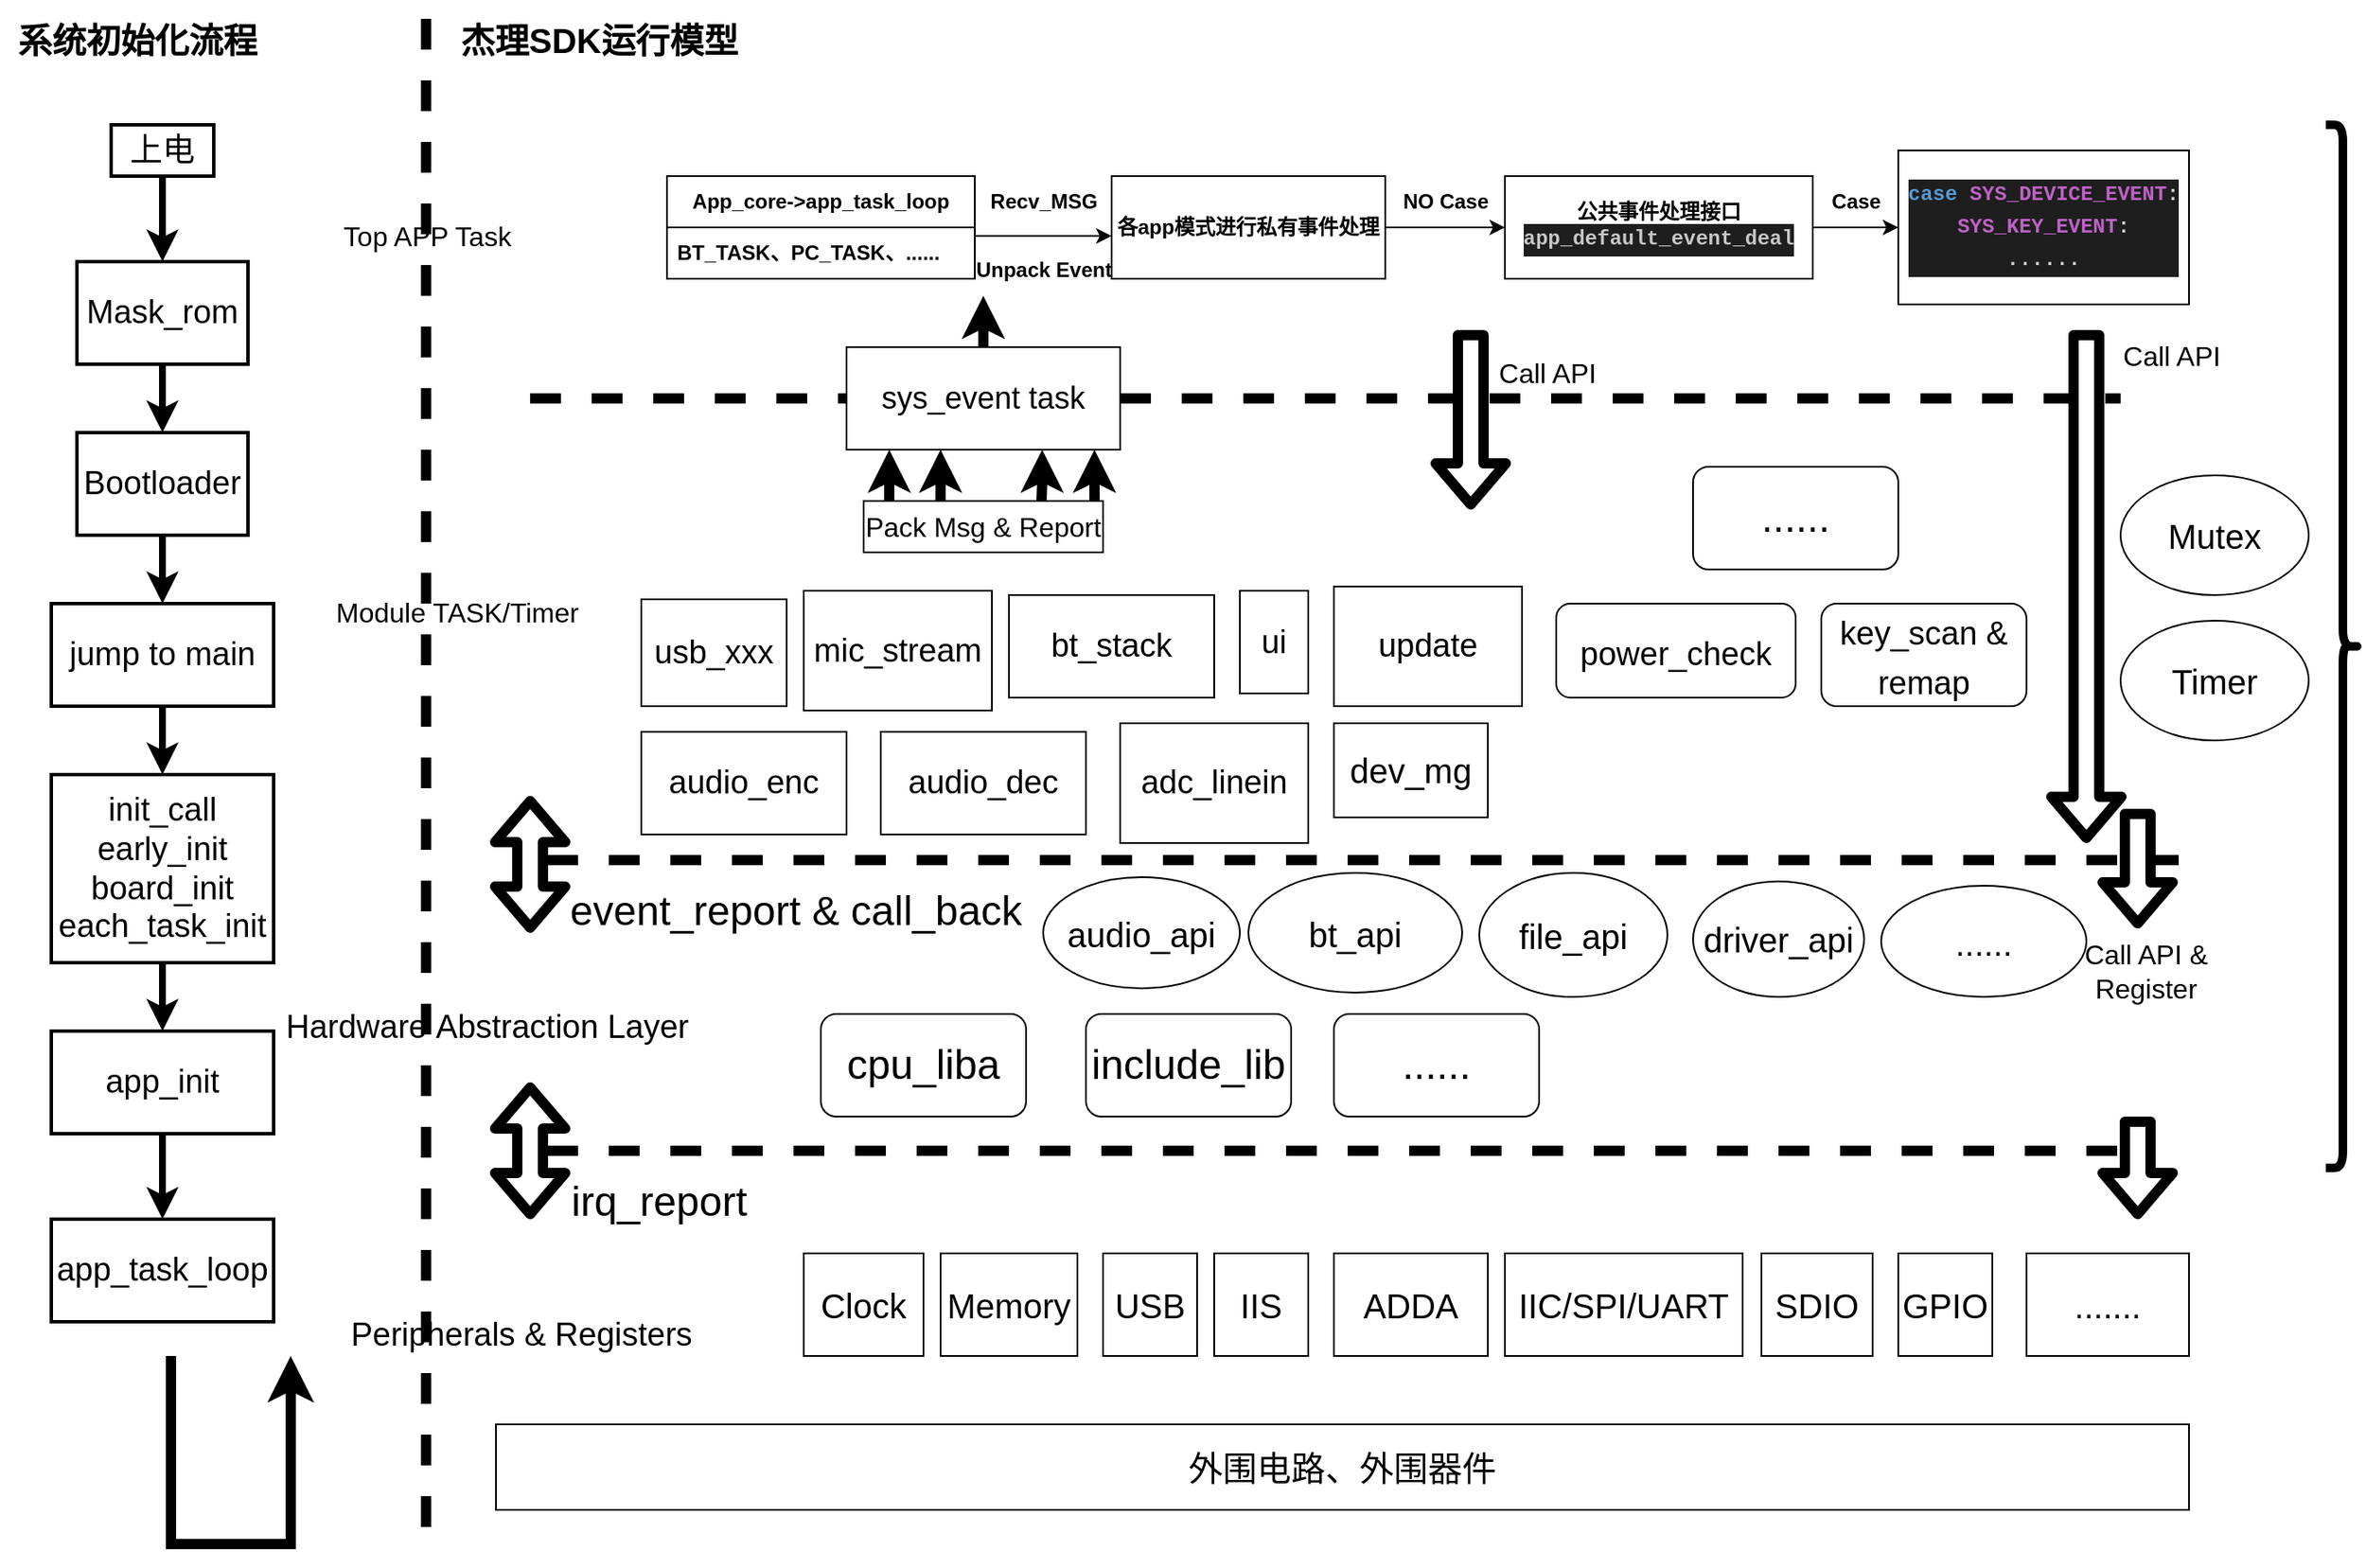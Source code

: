 <mxfile>
    <diagram id="jYuQ74ebVsafvfLb1B_J" name="Page-1">
        <mxGraphModel dx="1787" dy="1328" grid="1" gridSize="10" guides="1" tooltips="1" connect="1" arrows="1" fold="1" page="0" pageScale="1" pageWidth="850" pageHeight="1100" math="0" shadow="0">
            <root>
                <mxCell id="0"/>
                <mxCell id="1" parent="0"/>
                <mxCell id="3" value="&lt;font style=&quot;font-size: 16px;&quot;&gt;Module TASK/Timer&lt;/font&gt;" style="text;html=1;strokeColor=none;fillColor=none;align=center;verticalAlign=middle;whiteSpace=wrap;rounded=0;strokeWidth=5;" parent="1" vertex="1">
                    <mxGeometry x="-70" y="281.25" width="155" height="47.5" as="geometry"/>
                </mxCell>
                <mxCell id="5" value="App_core-&amp;gt;app_task_loop" style="swimlane;fontStyle=1;childLayout=stackLayout;horizontal=1;startSize=30;horizontalStack=0;resizeParent=1;resizeParentMax=0;resizeLast=0;collapsible=1;marginBottom=0;whiteSpace=wrap;html=1;fontSize=12;" parent="1" vertex="1">
                    <mxGeometry x="130" y="50" width="180" height="60" as="geometry"/>
                </mxCell>
                <mxCell id="6" value="BT_TASK、PC_TASK、......" style="text;strokeColor=none;fillColor=none;align=left;verticalAlign=middle;spacingLeft=4;spacingRight=4;overflow=hidden;points=[[0,0.5],[1,0.5]];portConstraint=eastwest;rotatable=0;whiteSpace=wrap;html=1;fontSize=12;fontStyle=1" parent="5" vertex="1">
                    <mxGeometry y="30" width="180" height="30" as="geometry"/>
                </mxCell>
                <mxCell id="10" style="edgeStyle=none;html=1;exitX=1;exitY=0.5;exitDx=0;exitDy=0;fontSize=12;fontStyle=1" parent="1" edge="1">
                    <mxGeometry relative="1" as="geometry">
                        <mxPoint x="390" y="85" as="targetPoint"/>
                        <mxPoint x="310" y="85" as="sourcePoint"/>
                    </mxGeometry>
                </mxCell>
                <mxCell id="11" value="Recv_MSG" style="text;html=1;align=center;verticalAlign=middle;resizable=0;points=[];autosize=1;strokeColor=none;fillColor=none;fontSize=12;fontStyle=1" parent="1" vertex="1">
                    <mxGeometry x="305" y="50" width="90" height="30" as="geometry"/>
                </mxCell>
                <mxCell id="14" value="" style="edgeStyle=none;html=1;fontSize=12;fontStyle=1" parent="1" source="12" target="13" edge="1">
                    <mxGeometry relative="1" as="geometry"/>
                </mxCell>
                <mxCell id="12" value="各app模式进行私有事件处理" style="rounded=0;whiteSpace=wrap;html=1;fontSize=12;fontStyle=1" parent="1" vertex="1">
                    <mxGeometry x="390" y="50" width="160" height="60" as="geometry"/>
                </mxCell>
                <mxCell id="17" value="" style="edgeStyle=none;html=1;fontSize=12;fontStyle=1" parent="1" source="13" target="16" edge="1">
                    <mxGeometry relative="1" as="geometry"/>
                </mxCell>
                <mxCell id="13" value="公共事件处理接口&lt;br style=&quot;font-size: 12px;&quot;&gt;&lt;div style=&quot;color: rgb(212, 212, 212); background-color: rgb(30, 30, 30); font-family: Consolas, &amp;quot;Courier New&amp;quot;, monospace; font-size: 12px; line-height: 19px;&quot;&gt;&lt;span style=&quot;color: rgb(200, 200, 200); font-size: 12px;&quot;&gt;app_default_event_deal&lt;/span&gt;&lt;/div&gt;" style="whiteSpace=wrap;html=1;rounded=0;fontSize=12;fontStyle=1" parent="1" vertex="1">
                    <mxGeometry x="620" y="50" width="180" height="60" as="geometry"/>
                </mxCell>
                <mxCell id="15" value="NO&amp;nbsp;Case" style="text;html=1;align=center;verticalAlign=middle;resizable=0;points=[];autosize=1;strokeColor=none;fillColor=none;fontSize=12;fontStyle=1" parent="1" vertex="1">
                    <mxGeometry x="550" y="50" width="70" height="30" as="geometry"/>
                </mxCell>
                <mxCell id="16" value="&lt;div style=&quot;color: rgb(212, 212, 212); background-color: rgb(30, 30, 30); font-family: Consolas, &amp;quot;Courier New&amp;quot;, monospace; font-size: 12px; line-height: 19px;&quot;&gt;&lt;span style=&quot;color: rgb(86, 156, 214); font-size: 12px;&quot;&gt;case&lt;/span&gt; &lt;span style=&quot;color: rgb(189, 99, 197); font-size: 12px;&quot;&gt;SYS_DEVICE_EVENT&lt;/span&gt;:&lt;/div&gt;&lt;div style=&quot;color: rgb(212, 212, 212); background-color: rgb(30, 30, 30); font-family: Consolas, &amp;quot;Courier New&amp;quot;, monospace; font-size: 12px; line-height: 19px;&quot;&gt;&lt;div style=&quot;line-height: 19px; font-size: 12px;&quot;&gt;&lt;span style=&quot;color: rgb(189, 99, 197); font-size: 12px;&quot;&gt;SYS_KEY_EVENT&lt;/span&gt;:&lt;br style=&quot;font-size: 12px;&quot;&gt;......&lt;/div&gt;&lt;/div&gt;" style="whiteSpace=wrap;html=1;rounded=0;fontSize=12;fontStyle=1" parent="1" vertex="1">
                    <mxGeometry x="850" y="35" width="170" height="90" as="geometry"/>
                </mxCell>
                <mxCell id="18" value="Case" style="text;html=1;align=center;verticalAlign=middle;resizable=0;points=[];autosize=1;strokeColor=none;fillColor=none;fontSize=12;fontStyle=1" parent="1" vertex="1">
                    <mxGeometry x="800" y="50" width="50" height="30" as="geometry"/>
                </mxCell>
                <mxCell id="19" value="" style="endArrow=none;dashed=1;html=1;strokeWidth=6;startArrow=none;exitX=1;exitY=0.5;exitDx=0;exitDy=0;" parent="1" source="4" edge="1">
                    <mxGeometry width="50" height="50" relative="1" as="geometry">
                        <mxPoint x="120" y="180" as="sourcePoint"/>
                        <mxPoint x="980" y="180" as="targetPoint"/>
                        <Array as="points"/>
                    </mxGeometry>
                </mxCell>
                <mxCell id="22" value="" style="endArrow=none;dashed=1;html=1;strokeWidth=6;" parent="1" edge="1">
                    <mxGeometry width="50" height="50" relative="1" as="geometry">
                        <mxPoint x="60.0" y="620" as="sourcePoint"/>
                        <mxPoint x="980" y="620" as="targetPoint"/>
                    </mxGeometry>
                </mxCell>
                <mxCell id="24" value="Top APP Task" style="text;html=1;strokeColor=none;fillColor=none;align=center;verticalAlign=middle;whiteSpace=wrap;rounded=0;strokeWidth=5;fontSize=16;" parent="1" vertex="1">
                    <mxGeometry x="-80" y="70" width="140" height="30" as="geometry"/>
                </mxCell>
                <mxCell id="25" value="" style="endArrow=none;dashed=1;html=1;strokeWidth=6;entryX=0;entryY=0.5;entryDx=0;entryDy=0;" parent="1" target="4" edge="1">
                    <mxGeometry width="50" height="50" relative="1" as="geometry">
                        <mxPoint x="50" y="180" as="sourcePoint"/>
                        <mxPoint x="410" y="180" as="targetPoint"/>
                    </mxGeometry>
                </mxCell>
                <mxCell id="35" value="" style="edgeStyle=none;html=1;strokeWidth=6;fontSize=12;" parent="1" source="4" edge="1">
                    <mxGeometry relative="1" as="geometry">
                        <mxPoint x="315" y="120" as="targetPoint"/>
                    </mxGeometry>
                </mxCell>
                <mxCell id="4" value="&lt;font style=&quot;font-size: 18px;&quot;&gt;sys_event task&lt;/font&gt;" style="rounded=0;whiteSpace=wrap;html=1;" parent="1" vertex="1">
                    <mxGeometry x="235" y="150" width="160" height="60" as="geometry"/>
                </mxCell>
                <mxCell id="26" value="" style="shape=flexArrow;endArrow=classic;html=1;strokeWidth=6;fontSize=12;" parent="1" edge="1">
                    <mxGeometry width="50" height="50" relative="1" as="geometry">
                        <mxPoint x="600" y="140" as="sourcePoint"/>
                        <mxPoint x="600" y="245" as="targetPoint"/>
                    </mxGeometry>
                </mxCell>
                <mxCell id="27" value="" style="shape=flexArrow;endArrow=classic;html=1;strokeWidth=6;fontSize=12;" parent="1" edge="1">
                    <mxGeometry width="50" height="50" relative="1" as="geometry">
                        <mxPoint x="960" y="140" as="sourcePoint"/>
                        <mxPoint x="960" y="440" as="targetPoint"/>
                    </mxGeometry>
                </mxCell>
                <mxCell id="29" value="" style="endArrow=classic;html=1;strokeWidth=6;fontSize=12;" parent="1" edge="1">
                    <mxGeometry width="50" height="50" relative="1" as="geometry">
                        <mxPoint x="260" y="240" as="sourcePoint"/>
                        <mxPoint x="260" y="210" as="targetPoint"/>
                    </mxGeometry>
                </mxCell>
                <mxCell id="31" value="" style="endArrow=classic;html=1;strokeWidth=6;fontSize=12;" parent="1" edge="1">
                    <mxGeometry width="50" height="50" relative="1" as="geometry">
                        <mxPoint x="290" y="240" as="sourcePoint"/>
                        <mxPoint x="290.0" y="210" as="targetPoint"/>
                        <Array as="points"/>
                    </mxGeometry>
                </mxCell>
                <mxCell id="33" value="" style="endArrow=classic;html=1;strokeWidth=6;fontSize=12;" parent="1" edge="1">
                    <mxGeometry width="50" height="50" relative="1" as="geometry">
                        <mxPoint x="380" y="240" as="sourcePoint"/>
                        <mxPoint x="380.0" y="210" as="targetPoint"/>
                        <Array as="points"/>
                    </mxGeometry>
                </mxCell>
                <mxCell id="34" value="" style="endArrow=classic;html=1;strokeWidth=6;fontSize=12;" parent="1" edge="1">
                    <mxGeometry width="50" height="50" relative="1" as="geometry">
                        <mxPoint x="349" y="240" as="sourcePoint"/>
                        <mxPoint x="349.41" y="210" as="targetPoint"/>
                        <Array as="points">
                            <mxPoint x="349.41" y="230"/>
                        </Array>
                    </mxGeometry>
                </mxCell>
                <mxCell id="37" value="Pack Msg &amp;amp; Report" style="text;html=1;strokeColor=default;fillColor=none;align=center;verticalAlign=middle;whiteSpace=wrap;rounded=0;strokeWidth=1;fontSize=16;" parent="1" vertex="1">
                    <mxGeometry x="245" y="240" width="140" height="30" as="geometry"/>
                </mxCell>
                <mxCell id="38" value="Unpack Event" style="text;html=1;align=center;verticalAlign=middle;resizable=0;points=[];autosize=1;strokeColor=none;fillColor=none;fontSize=12;fontStyle=1" parent="1" vertex="1">
                    <mxGeometry x="300" y="90" width="100" height="30" as="geometry"/>
                </mxCell>
                <mxCell id="40" value="" style="shape=flexArrow;endArrow=classic;html=1;strokeWidth=6;fontSize=18;" parent="1" edge="1">
                    <mxGeometry width="50" height="50" relative="1" as="geometry">
                        <mxPoint x="990.0" y="600.0" as="sourcePoint"/>
                        <mxPoint x="990.0" y="660.0" as="targetPoint"/>
                    </mxGeometry>
                </mxCell>
                <mxCell id="41" value="" style="shape=flexArrow;endArrow=classic;html=1;strokeWidth=6;fontSize=18;" parent="1" edge="1">
                    <mxGeometry width="50" height="50" relative="1" as="geometry">
                        <mxPoint x="990" y="420.0" as="sourcePoint"/>
                        <mxPoint x="990" y="490" as="targetPoint"/>
                    </mxGeometry>
                </mxCell>
                <mxCell id="43" value="&lt;font style=&quot;font-size: 19px;&quot;&gt;Hardware&amp;nbsp;Abstraction&amp;nbsp;Layer&lt;/font&gt;" style="text;whiteSpace=wrap;html=1;fontSize=18;align=center;strokeWidth=2;" parent="1" vertex="1">
                    <mxGeometry x="-80" y="530" width="210" height="30" as="geometry"/>
                </mxCell>
                <mxCell id="44" value="&lt;span style=&quot;font-size: 19px;&quot;&gt;Peripherals &amp;amp;&amp;nbsp;Registers&lt;/span&gt;" style="text;whiteSpace=wrap;html=1;fontSize=18;align=center;strokeWidth=2;" parent="1" vertex="1">
                    <mxGeometry x="-60" y="710" width="210" height="40" as="geometry"/>
                </mxCell>
                <mxCell id="45" value="" style="endArrow=none;dashed=1;html=1;strokeWidth=6;fontSize=19;" parent="1" edge="1">
                    <mxGeometry width="50" height="50" relative="1" as="geometry">
                        <mxPoint x="-10.83" y="840" as="sourcePoint"/>
                        <mxPoint x="-10.83" y="-50" as="targetPoint"/>
                    </mxGeometry>
                </mxCell>
                <mxCell id="50" value="" style="edgeStyle=none;html=1;strokeWidth=4;fontSize=19;" parent="1" source="46" target="49" edge="1">
                    <mxGeometry relative="1" as="geometry"/>
                </mxCell>
                <mxCell id="46" value="上电" style="text;html=1;strokeColor=default;fillColor=none;align=center;verticalAlign=middle;whiteSpace=wrap;rounded=0;strokeWidth=2;fontSize=19;" parent="1" vertex="1">
                    <mxGeometry x="-195" y="20" width="60" height="30" as="geometry"/>
                </mxCell>
                <mxCell id="52" value="" style="edgeStyle=none;html=1;strokeWidth=4;fontSize=19;" parent="1" source="49" target="51" edge="1">
                    <mxGeometry relative="1" as="geometry"/>
                </mxCell>
                <mxCell id="49" value="Mask_rom" style="text;html=1;strokeColor=default;fillColor=none;align=center;verticalAlign=middle;whiteSpace=wrap;rounded=0;strokeWidth=2;fontSize=19;" parent="1" vertex="1">
                    <mxGeometry x="-215" y="100" width="100" height="60" as="geometry"/>
                </mxCell>
                <mxCell id="54" value="" style="edgeStyle=none;html=1;strokeWidth=4;fontSize=19;" parent="1" source="51" target="53" edge="1">
                    <mxGeometry relative="1" as="geometry"/>
                </mxCell>
                <mxCell id="51" value="Bootloader" style="text;html=1;strokeColor=default;fillColor=none;align=center;verticalAlign=middle;whiteSpace=wrap;rounded=0;strokeWidth=2;fontSize=19;" parent="1" vertex="1">
                    <mxGeometry x="-215" y="200" width="100" height="60" as="geometry"/>
                </mxCell>
                <mxCell id="56" value="" style="edgeStyle=none;html=1;strokeWidth=4;fontSize=19;" parent="1" source="53" target="55" edge="1">
                    <mxGeometry relative="1" as="geometry"/>
                </mxCell>
                <mxCell id="53" value="jump&amp;nbsp;to&amp;nbsp;main" style="text;html=1;strokeColor=default;fillColor=none;align=center;verticalAlign=middle;whiteSpace=wrap;rounded=0;strokeWidth=2;fontSize=19;" parent="1" vertex="1">
                    <mxGeometry x="-230" y="300" width="130" height="60" as="geometry"/>
                </mxCell>
                <mxCell id="58" value="" style="edgeStyle=none;html=1;strokeWidth=4;fontSize=19;" parent="1" source="55" target="57" edge="1">
                    <mxGeometry relative="1" as="geometry"/>
                </mxCell>
                <mxCell id="55" value="init_call&lt;br&gt;early_init&lt;br&gt;board_init&lt;br&gt;each_task_init" style="text;html=1;strokeColor=default;fillColor=none;align=center;verticalAlign=middle;whiteSpace=wrap;rounded=0;strokeWidth=2;fontSize=19;" parent="1" vertex="1">
                    <mxGeometry x="-230" y="400" width="130" height="110" as="geometry"/>
                </mxCell>
                <mxCell id="60" value="" style="edgeStyle=none;html=1;strokeWidth=4;fontSize=19;" parent="1" source="57" target="59" edge="1">
                    <mxGeometry relative="1" as="geometry"/>
                </mxCell>
                <mxCell id="57" value="app_init" style="text;html=1;strokeColor=default;fillColor=none;align=center;verticalAlign=middle;whiteSpace=wrap;rounded=0;strokeWidth=2;fontSize=19;" parent="1" vertex="1">
                    <mxGeometry x="-230" y="550" width="130" height="60" as="geometry"/>
                </mxCell>
                <mxCell id="59" value="app_task_loop" style="text;html=1;strokeColor=default;fillColor=none;align=center;verticalAlign=middle;whiteSpace=wrap;rounded=0;strokeWidth=2;fontSize=19;" parent="1" vertex="1">
                    <mxGeometry x="-230" y="660" width="130" height="60" as="geometry"/>
                </mxCell>
                <mxCell id="61" value="系统初始化流程" style="text;html=1;align=center;verticalAlign=middle;resizable=0;points=[];autosize=1;strokeColor=none;fillColor=none;fontStyle=1;fontSize=20;" parent="1" vertex="1">
                    <mxGeometry x="-260" y="-50" width="160" height="40" as="geometry"/>
                </mxCell>
                <mxCell id="62" value="杰理SDK运行模型" style="text;html=1;align=center;verticalAlign=middle;resizable=0;points=[];autosize=1;strokeColor=none;fillColor=none;fontStyle=1;fontSize=20;" parent="1" vertex="1">
                    <mxGeometry x="-5" y="-50" width="190" height="40" as="geometry"/>
                </mxCell>
                <mxCell id="63" value="Mutex" style="ellipse;whiteSpace=wrap;html=1;fontSize=20;" parent="1" vertex="1">
                    <mxGeometry x="980" y="225" width="110" height="70" as="geometry"/>
                </mxCell>
                <mxCell id="64" value="Timer" style="ellipse;whiteSpace=wrap;html=1;fontSize=20;" parent="1" vertex="1">
                    <mxGeometry x="980" y="310" width="110" height="70" as="geometry"/>
                </mxCell>
                <mxCell id="67" value="USB" style="rounded=0;whiteSpace=wrap;html=1;fontSize=20;" parent="1" vertex="1">
                    <mxGeometry x="385" y="680" width="55" height="60" as="geometry"/>
                </mxCell>
                <mxCell id="69" value="IIS" style="rounded=0;whiteSpace=wrap;html=1;fontSize=20;" parent="1" vertex="1">
                    <mxGeometry x="450" y="680" width="55" height="60" as="geometry"/>
                </mxCell>
                <mxCell id="70" value="ADDA" style="rounded=0;whiteSpace=wrap;html=1;fontSize=20;" parent="1" vertex="1">
                    <mxGeometry x="520" y="680" width="90" height="60" as="geometry"/>
                </mxCell>
                <mxCell id="72" value="IIC/SPI/UART" style="rounded=0;whiteSpace=wrap;html=1;fontSize=20;" parent="1" vertex="1">
                    <mxGeometry x="620" y="680" width="139" height="60" as="geometry"/>
                </mxCell>
                <mxCell id="73" value="SDIO" style="rounded=0;whiteSpace=wrap;html=1;fontSize=20;" parent="1" vertex="1">
                    <mxGeometry x="770" y="680" width="65" height="60" as="geometry"/>
                </mxCell>
                <mxCell id="74" value="GPIO" style="rounded=0;whiteSpace=wrap;html=1;fontSize=20;" parent="1" vertex="1">
                    <mxGeometry x="850" y="680" width="55" height="60" as="geometry"/>
                </mxCell>
                <mxCell id="77" value="......." style="rounded=0;whiteSpace=wrap;html=1;fontSize=20;" parent="1" vertex="1">
                    <mxGeometry x="925" y="680" width="95" height="60" as="geometry"/>
                </mxCell>
                <mxCell id="79" value="" style="endArrow=none;dashed=1;html=1;strokeWidth=6;" parent="1" edge="1">
                    <mxGeometry width="50" height="50" relative="1" as="geometry">
                        <mxPoint x="60.0" y="450" as="sourcePoint"/>
                        <mxPoint x="1020" y="450" as="targetPoint"/>
                    </mxGeometry>
                </mxCell>
                <mxCell id="80" value="file_api" style="ellipse;whiteSpace=wrap;html=1;fontSize=20;" parent="1" vertex="1">
                    <mxGeometry x="605" y="457.5" width="110" height="72.5" as="geometry"/>
                </mxCell>
                <mxCell id="82" value="外围电路、外围器件" style="rounded=0;whiteSpace=wrap;html=1;fontSize=20;" parent="1" vertex="1">
                    <mxGeometry x="30" y="780" width="990" height="50" as="geometry"/>
                </mxCell>
                <mxCell id="84" value="&lt;font style=&quot;font-size: 19px;&quot;&gt;audio_enc&lt;/font&gt;" style="rounded=0;whiteSpace=wrap;html=1;" parent="1" vertex="1">
                    <mxGeometry x="115" y="375" width="120" height="60" as="geometry"/>
                </mxCell>
                <mxCell id="85" value="Clock" style="rounded=0;whiteSpace=wrap;html=1;fontSize=20;" parent="1" vertex="1">
                    <mxGeometry x="210" y="680" width="70" height="60" as="geometry"/>
                </mxCell>
                <mxCell id="86" value="Memory" style="rounded=0;whiteSpace=wrap;html=1;fontSize=20;" parent="1" vertex="1">
                    <mxGeometry x="290" y="680" width="80" height="60" as="geometry"/>
                </mxCell>
                <mxCell id="87" value="&lt;font style=&quot;font-size: 19px;&quot;&gt;audio_dec&lt;/font&gt;" style="rounded=0;whiteSpace=wrap;html=1;" parent="1" vertex="1">
                    <mxGeometry x="255" y="375" width="120" height="60" as="geometry"/>
                </mxCell>
                <mxCell id="89" value="&lt;font style=&quot;font-size: 19px;&quot;&gt;usb_xxx&lt;/font&gt;" style="rounded=0;whiteSpace=wrap;html=1;" parent="1" vertex="1">
                    <mxGeometry x="115" y="297.5" width="85" height="62.5" as="geometry"/>
                </mxCell>
                <mxCell id="90" value="&lt;font style=&quot;font-size: 19px;&quot;&gt;ui&lt;/font&gt;" style="rounded=0;whiteSpace=wrap;html=1;" parent="1" vertex="1">
                    <mxGeometry x="465" y="292.5" width="40" height="60" as="geometry"/>
                </mxCell>
                <mxCell id="91" value="&lt;font style=&quot;font-size: 19px;&quot;&gt;mic_stream&lt;/font&gt;" style="rounded=0;whiteSpace=wrap;html=1;" parent="1" vertex="1">
                    <mxGeometry x="210" y="292.5" width="110" height="70" as="geometry"/>
                </mxCell>
                <mxCell id="92" value="&lt;font style=&quot;font-size: 19px;&quot;&gt;update&lt;/font&gt;" style="rounded=0;whiteSpace=wrap;html=1;" parent="1" vertex="1">
                    <mxGeometry x="520" y="290" width="110" height="70" as="geometry"/>
                </mxCell>
                <mxCell id="93" value="&lt;font style=&quot;font-size: 19px;&quot;&gt;adc_linein&lt;/font&gt;" style="rounded=0;whiteSpace=wrap;html=1;" parent="1" vertex="1">
                    <mxGeometry x="395" y="370" width="110" height="70" as="geometry"/>
                </mxCell>
                <mxCell id="95" value="&lt;span style=&quot;font-size: 20px;&quot;&gt;dev_mg&lt;/span&gt;" style="rounded=0;whiteSpace=wrap;html=1;fontSize=19;" parent="1" vertex="1">
                    <mxGeometry x="520" y="370" width="90" height="55" as="geometry"/>
                </mxCell>
                <mxCell id="96" value="&lt;font style=&quot;font-size: 19px;&quot;&gt;key_scan &amp;amp; remap&lt;/font&gt;" style="rounded=1;whiteSpace=wrap;html=1;fontSize=24;" parent="1" vertex="1">
                    <mxGeometry x="805" y="300" width="120" height="60" as="geometry"/>
                </mxCell>
                <mxCell id="97" value="&lt;font style=&quot;font-size: 19px;&quot;&gt;power_check&lt;/font&gt;" style="rounded=1;whiteSpace=wrap;html=1;fontSize=24;" parent="1" vertex="1">
                    <mxGeometry x="650" y="300" width="140" height="55" as="geometry"/>
                </mxCell>
                <mxCell id="98" value="&lt;font style=&quot;font-size: 24px;&quot;&gt;......&lt;/font&gt;" style="rounded=1;whiteSpace=wrap;html=1;fontSize=24;" parent="1" vertex="1">
                    <mxGeometry x="730" y="220" width="120" height="60" as="geometry"/>
                </mxCell>
                <mxCell id="99" value="Call API" style="text;html=1;strokeColor=none;fillColor=none;align=center;verticalAlign=middle;whiteSpace=wrap;rounded=0;strokeWidth=5;fontSize=16;" parent="1" vertex="1">
                    <mxGeometry x="575" y="150" width="140" height="30" as="geometry"/>
                </mxCell>
                <mxCell id="100" value="Call API &amp;amp;&lt;br&gt;Register" style="text;html=1;strokeColor=none;fillColor=none;align=center;verticalAlign=middle;whiteSpace=wrap;rounded=0;strokeWidth=5;fontSize=16;" parent="1" vertex="1">
                    <mxGeometry x="925" y="500" width="140" height="30" as="geometry"/>
                </mxCell>
                <mxCell id="101" value="Call API" style="text;html=1;strokeColor=none;fillColor=none;align=center;verticalAlign=middle;whiteSpace=wrap;rounded=0;strokeWidth=5;fontSize=16;" parent="1" vertex="1">
                    <mxGeometry x="940" y="140" width="140" height="30" as="geometry"/>
                </mxCell>
                <mxCell id="102" value="cpu_liba" style="rounded=1;whiteSpace=wrap;html=1;fontSize=24;" parent="1" vertex="1">
                    <mxGeometry x="220" y="540" width="120" height="60" as="geometry"/>
                </mxCell>
                <mxCell id="103" value="include_lib" style="rounded=1;whiteSpace=wrap;html=1;fontSize=24;" parent="1" vertex="1">
                    <mxGeometry x="375" y="540" width="120" height="60" as="geometry"/>
                </mxCell>
                <mxCell id="104" value="......" style="rounded=1;whiteSpace=wrap;html=1;fontSize=24;" parent="1" vertex="1">
                    <mxGeometry x="520" y="540" width="120" height="60" as="geometry"/>
                </mxCell>
                <mxCell id="105" value="" style="shape=curlyBracket;whiteSpace=wrap;html=1;rounded=1;flipH=1;labelPosition=right;verticalLabelPosition=middle;align=left;verticalAlign=middle;fontSize=24;size=0.5;strokeWidth=5;" parent="1" vertex="1">
                    <mxGeometry x="1100" y="20" width="20" height="610" as="geometry"/>
                </mxCell>
                <mxCell id="107" value="&lt;font style=&quot;font-size: 19px;&quot;&gt;bt_stack&lt;/font&gt;" style="rounded=0;whiteSpace=wrap;html=1;" parent="1" vertex="1">
                    <mxGeometry x="330" y="295" width="120" height="60" as="geometry"/>
                </mxCell>
                <mxCell id="109" value="audio_api" style="ellipse;whiteSpace=wrap;html=1;fontSize=20;" parent="1" vertex="1">
                    <mxGeometry x="350" y="460" width="115" height="65" as="geometry"/>
                </mxCell>
                <mxCell id="115" value="" style="shape=flexArrow;endArrow=classic;startArrow=classic;html=1;fontSize=24;strokeWidth=6;" parent="1" edge="1">
                    <mxGeometry width="100" height="100" relative="1" as="geometry">
                        <mxPoint x="50" y="660" as="sourcePoint"/>
                        <mxPoint x="50" y="580" as="targetPoint"/>
                    </mxGeometry>
                </mxCell>
                <mxCell id="116" value="" style="shape=flexArrow;endArrow=classic;startArrow=classic;html=1;fontSize=24;strokeWidth=6;" parent="1" edge="1">
                    <mxGeometry width="100" height="100" relative="1" as="geometry">
                        <mxPoint x="50" y="492.5" as="sourcePoint"/>
                        <mxPoint x="50" y="412.5" as="targetPoint"/>
                    </mxGeometry>
                </mxCell>
                <mxCell id="117" value="irq_report" style="text;html=1;align=center;verticalAlign=middle;resizable=0;points=[];autosize=1;strokeColor=none;fillColor=none;fontSize=24;" parent="1" vertex="1">
                    <mxGeometry x="60" y="630" width="130" height="40" as="geometry"/>
                </mxCell>
                <mxCell id="118" value="event_report &amp;amp; call_back" style="text;html=1;align=center;verticalAlign=middle;resizable=0;points=[];autosize=1;strokeColor=none;fillColor=none;fontSize=24;" parent="1" vertex="1">
                    <mxGeometry x="60" y="460" width="290" height="40" as="geometry"/>
                </mxCell>
                <mxCell id="120" value="" style="edgeStyle=elbowEdgeStyle;elbow=vertical;endArrow=classic;html=1;curved=0;rounded=0;endSize=8;startSize=8;strokeWidth=6;fontSize=24;" parent="1" edge="1">
                    <mxGeometry width="50" height="50" relative="1" as="geometry">
                        <mxPoint x="-160" y="740" as="sourcePoint"/>
                        <mxPoint x="-90" y="740" as="targetPoint"/>
                        <Array as="points">
                            <mxPoint x="-110" y="850"/>
                        </Array>
                    </mxGeometry>
                </mxCell>
                <mxCell id="121" value="bt_api" style="ellipse;whiteSpace=wrap;html=1;fontSize=20;" vertex="1" parent="1">
                    <mxGeometry x="470" y="457.5" width="125" height="70" as="geometry"/>
                </mxCell>
                <mxCell id="122" value="driver_api" style="ellipse;whiteSpace=wrap;html=1;fontSize=20;" vertex="1" parent="1">
                    <mxGeometry x="730" y="462.5" width="100" height="67.5" as="geometry"/>
                </mxCell>
                <mxCell id="124" value="......" style="ellipse;whiteSpace=wrap;html=1;fontSize=20;" vertex="1" parent="1">
                    <mxGeometry x="840" y="465" width="120" height="65" as="geometry"/>
                </mxCell>
            </root>
        </mxGraphModel>
    </diagram>
</mxfile>